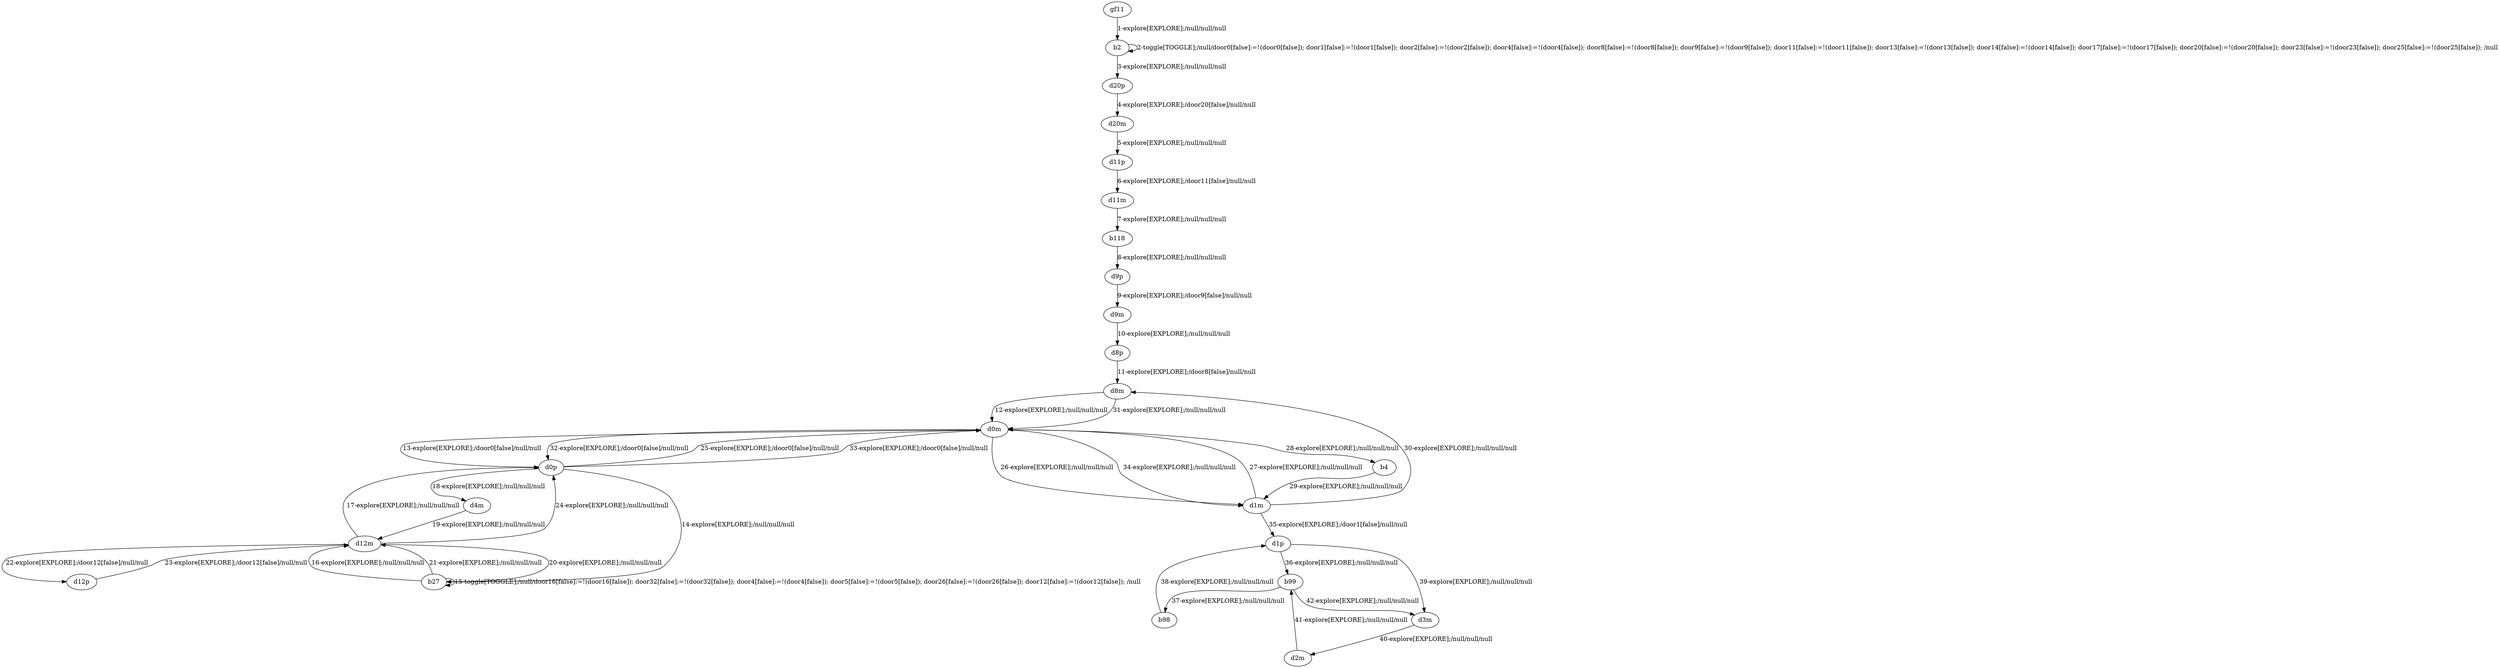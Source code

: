# Total number of goals covered by this test: 3
# b27 --> b27
# d12p --> d12m
# d12m --> d12p

digraph g {
"gf11" -> "b2" [label = "1-explore[EXPLORE];/null/null/null"];
"b2" -> "b2" [label = "2-toggle[TOGGLE];/null/door0[false]:=!(door0[false]); door1[false]:=!(door1[false]); door2[false]:=!(door2[false]); door4[false]:=!(door4[false]); door8[false]:=!(door8[false]); door9[false]:=!(door9[false]); door11[false]:=!(door11[false]); door13[false]:=!(door13[false]); door14[false]:=!(door14[false]); door17[false]:=!(door17[false]); door20[false]:=!(door20[false]); door23[false]:=!(door23[false]); door25[false]:=!(door25[false]); /null"];
"b2" -> "d20p" [label = "3-explore[EXPLORE];/null/null/null"];
"d20p" -> "d20m" [label = "4-explore[EXPLORE];/door20[false]/null/null"];
"d20m" -> "d11p" [label = "5-explore[EXPLORE];/null/null/null"];
"d11p" -> "d11m" [label = "6-explore[EXPLORE];/door11[false]/null/null"];
"d11m" -> "b118" [label = "7-explore[EXPLORE];/null/null/null"];
"b118" -> "d9p" [label = "8-explore[EXPLORE];/null/null/null"];
"d9p" -> "d9m" [label = "9-explore[EXPLORE];/door9[false]/null/null"];
"d9m" -> "d8p" [label = "10-explore[EXPLORE];/null/null/null"];
"d8p" -> "d8m" [label = "11-explore[EXPLORE];/door8[false]/null/null"];
"d8m" -> "d0m" [label = "12-explore[EXPLORE];/null/null/null"];
"d0m" -> "d0p" [label = "13-explore[EXPLORE];/door0[false]/null/null"];
"d0p" -> "b27" [label = "14-explore[EXPLORE];/null/null/null"];
"b27" -> "b27" [label = "15-toggle[TOGGLE];/null/door16[false]:=!(door16[false]); door32[false]:=!(door32[false]); door4[false]:=!(door4[false]); door5[false]:=!(door5[false]); door26[false]:=!(door26[false]); door12[false]:=!(door12[false]); /null"];
"b27" -> "d12m" [label = "16-explore[EXPLORE];/null/null/null"];
"d12m" -> "d0p" [label = "17-explore[EXPLORE];/null/null/null"];
"d0p" -> "d4m" [label = "18-explore[EXPLORE];/null/null/null"];
"d4m" -> "d12m" [label = "19-explore[EXPLORE];/null/null/null"];
"d12m" -> "b27" [label = "20-explore[EXPLORE];/null/null/null"];
"b27" -> "d12m" [label = "21-explore[EXPLORE];/null/null/null"];
"d12m" -> "d12p" [label = "22-explore[EXPLORE];/door12[false]/null/null"];
"d12p" -> "d12m" [label = "23-explore[EXPLORE];/door12[false]/null/null"];
"d12m" -> "d0p" [label = "24-explore[EXPLORE];/null/null/null"];
"d0p" -> "d0m" [label = "25-explore[EXPLORE];/door0[false]/null/null"];
"d0m" -> "d1m" [label = "26-explore[EXPLORE];/null/null/null"];
"d1m" -> "d0m" [label = "27-explore[EXPLORE];/null/null/null"];
"d0m" -> "b4" [label = "28-explore[EXPLORE];/null/null/null"];
"b4" -> "d1m" [label = "29-explore[EXPLORE];/null/null/null"];
"d1m" -> "d8m" [label = "30-explore[EXPLORE];/null/null/null"];
"d8m" -> "d0m" [label = "31-explore[EXPLORE];/null/null/null"];
"d0m" -> "d0p" [label = "32-explore[EXPLORE];/door0[false]/null/null"];
"d0p" -> "d0m" [label = "33-explore[EXPLORE];/door0[false]/null/null"];
"d0m" -> "d1m" [label = "34-explore[EXPLORE];/null/null/null"];
"d1m" -> "d1p" [label = "35-explore[EXPLORE];/door1[false]/null/null"];
"d1p" -> "b99" [label = "36-explore[EXPLORE];/null/null/null"];
"b99" -> "b98" [label = "37-explore[EXPLORE];/null/null/null"];
"b98" -> "d1p" [label = "38-explore[EXPLORE];/null/null/null"];
"d1p" -> "d3m" [label = "39-explore[EXPLORE];/null/null/null"];
"d3m" -> "d2m" [label = "40-explore[EXPLORE];/null/null/null"];
"d2m" -> "b99" [label = "41-explore[EXPLORE];/null/null/null"];
"b99" -> "d3m" [label = "42-explore[EXPLORE];/null/null/null"];
}